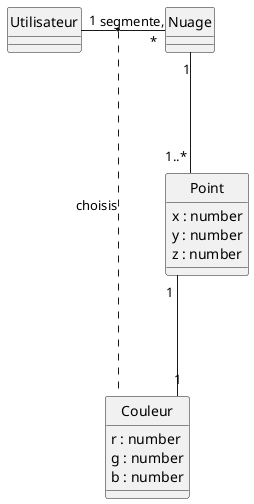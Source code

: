 @startuml

' hide the spot
hide circle

' avoid problems with angled crows feet
skinparam linetype ortho

entity "Nuage" as n {

}

entity "Point" as p {
  x : number
  y : number
  z : number

}

entity "Couleur" as c {
  r : number
  g : number
  b : number

}

entity "Utilisateur" as u {

}

p "1" --- "1" c
n "1" --- "1..*" p
u "1" - "*" n : segmente, 
(u, n) .. c : choisis


@enduml